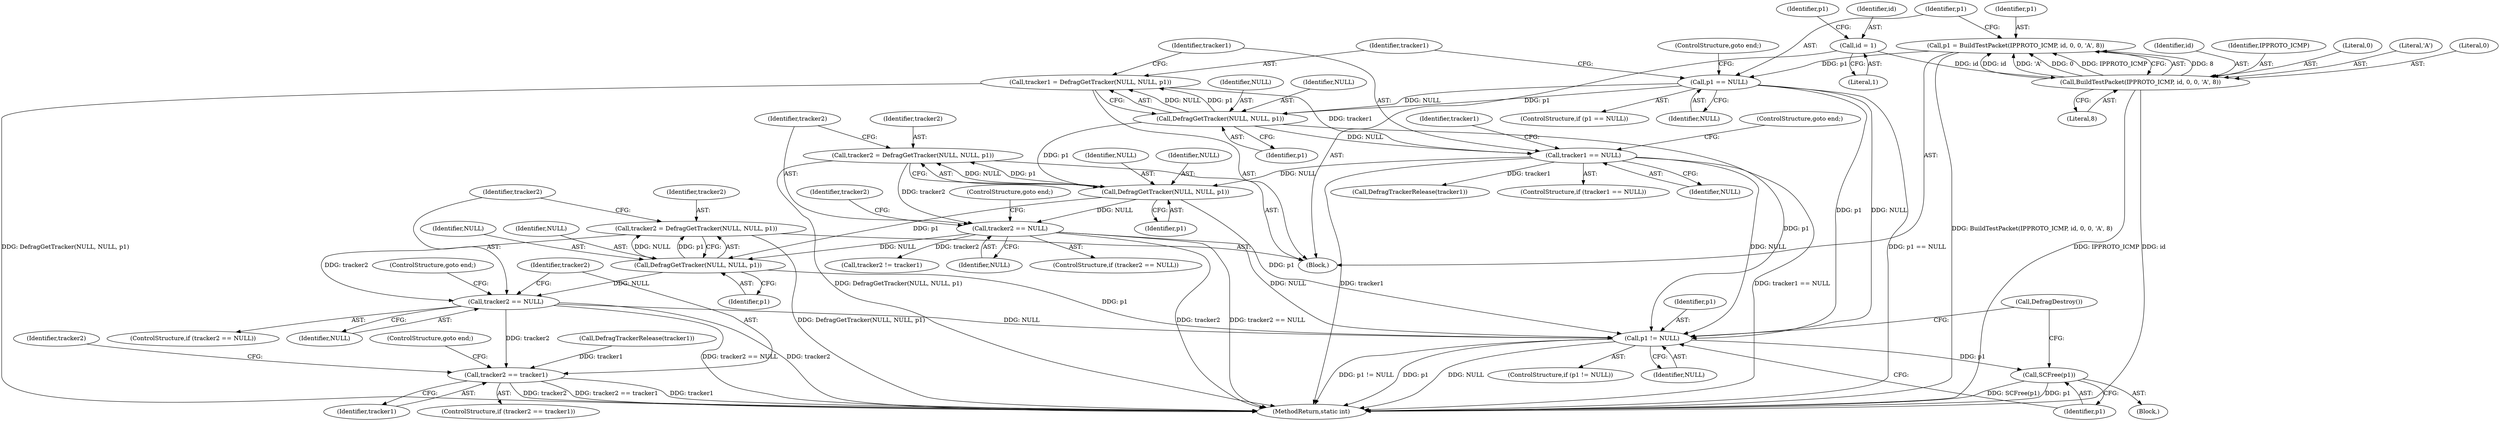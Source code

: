 digraph "0_suricata_4a04f814b15762eb446a5ead4d69d021512df6f8_10@pointer" {
"1000201" [label="(Call,tracker2 == NULL)"];
"1000194" [label="(Call,tracker2 = DefragGetTracker(NULL, NULL, p1))"];
"1000196" [label="(Call,DefragGetTracker(NULL, NULL, p1))"];
"1000176" [label="(Call,tracker2 == NULL)"];
"1000169" [label="(Call,tracker2 = DefragGetTracker(NULL, NULL, p1))"];
"1000171" [label="(Call,DefragGetTracker(NULL, NULL, p1))"];
"1000150" [label="(Call,tracker1 == NULL)"];
"1000143" [label="(Call,tracker1 = DefragGetTracker(NULL, NULL, p1))"];
"1000145" [label="(Call,DefragGetTracker(NULL, NULL, p1))"];
"1000138" [label="(Call,p1 == NULL)"];
"1000128" [label="(Call,p1 = BuildTestPacket(IPPROTO_ICMP, id, 0, 0, 'A', 8))"];
"1000130" [label="(Call,BuildTestPacket(IPPROTO_ICMP, id, 0, 0, 'A', 8))"];
"1000112" [label="(Call,id = 1)"];
"1000207" [label="(Call,tracker2 == tracker1)"];
"1000223" [label="(Call,p1 != NULL)"];
"1000227" [label="(Call,SCFree(p1))"];
"1000175" [label="(ControlStructure,if (tracker2 == NULL))"];
"1000197" [label="(Identifier,NULL)"];
"1000132" [label="(Identifier,id)"];
"1000131" [label="(Identifier,IPPROTO_ICMP)"];
"1000174" [label="(Identifier,p1)"];
"1000226" [label="(Block,)"];
"1000209" [label="(Identifier,tracker1)"];
"1000205" [label="(ControlStructure,goto end;)"];
"1000180" [label="(ControlStructure,goto end;)"];
"1000113" [label="(Identifier,id)"];
"1000194" [label="(Call,tracker2 = DefragGetTracker(NULL, NULL, p1))"];
"1000171" [label="(Call,DefragGetTracker(NULL, NULL, p1))"];
"1000145" [label="(Call,DefragGetTracker(NULL, NULL, p1))"];
"1000143" [label="(Call,tracker1 = DefragGetTracker(NULL, NULL, p1))"];
"1000129" [label="(Identifier,p1)"];
"1000142" [label="(ControlStructure,goto end;)"];
"1000133" [label="(Literal,0)"];
"1000135" [label="(Literal,'A')"];
"1000170" [label="(Identifier,tracker2)"];
"1000154" [label="(ControlStructure,goto end;)"];
"1000206" [label="(ControlStructure,if (tracker2 == tracker1))"];
"1000198" [label="(Identifier,NULL)"];
"1000183" [label="(Identifier,tracker2)"];
"1000114" [label="(Literal,1)"];
"1000201" [label="(Call,tracker2 == NULL)"];
"1000152" [label="(Identifier,NULL)"];
"1000214" [label="(Identifier,tracker2)"];
"1000187" [label="(Call,DefragTrackerRelease(tracker1))"];
"1000200" [label="(ControlStructure,if (tracker2 == NULL))"];
"1000177" [label="(Identifier,tracker2)"];
"1000232" [label="(MethodReturn,static int)"];
"1000202" [label="(Identifier,tracker2)"];
"1000203" [label="(Identifier,NULL)"];
"1000223" [label="(Call,p1 != NULL)"];
"1000172" [label="(Identifier,NULL)"];
"1000147" [label="(Identifier,NULL)"];
"1000106" [label="(Block,)"];
"1000178" [label="(Identifier,NULL)"];
"1000138" [label="(Call,p1 == NULL)"];
"1000128" [label="(Call,p1 = BuildTestPacket(IPPROTO_ICMP, id, 0, 0, 'A', 8))"];
"1000208" [label="(Identifier,tracker2)"];
"1000195" [label="(Identifier,tracker2)"];
"1000169" [label="(Call,tracker2 = DefragGetTracker(NULL, NULL, p1))"];
"1000173" [label="(Identifier,NULL)"];
"1000151" [label="(Identifier,tracker1)"];
"1000140" [label="(Identifier,NULL)"];
"1000139" [label="(Identifier,p1)"];
"1000137" [label="(ControlStructure,if (p1 == NULL))"];
"1000207" [label="(Call,tracker2 == tracker1)"];
"1000199" [label="(Identifier,p1)"];
"1000229" [label="(Call,DefragDestroy())"];
"1000148" [label="(Identifier,p1)"];
"1000211" [label="(ControlStructure,goto end;)"];
"1000117" [label="(Identifier,p1)"];
"1000167" [label="(Call,DefragTrackerRelease(tracker1))"];
"1000228" [label="(Identifier,p1)"];
"1000134" [label="(Literal,0)"];
"1000222" [label="(ControlStructure,if (p1 != NULL))"];
"1000224" [label="(Identifier,p1)"];
"1000112" [label="(Call,id = 1)"];
"1000176" [label="(Call,tracker2 == NULL)"];
"1000227" [label="(Call,SCFree(p1))"];
"1000144" [label="(Identifier,tracker1)"];
"1000150" [label="(Call,tracker1 == NULL)"];
"1000146" [label="(Identifier,NULL)"];
"1000157" [label="(Identifier,tracker1)"];
"1000130" [label="(Call,BuildTestPacket(IPPROTO_ICMP, id, 0, 0, 'A', 8))"];
"1000149" [label="(ControlStructure,if (tracker1 == NULL))"];
"1000225" [label="(Identifier,NULL)"];
"1000196" [label="(Call,DefragGetTracker(NULL, NULL, p1))"];
"1000182" [label="(Call,tracker2 != tracker1)"];
"1000136" [label="(Literal,8)"];
"1000201" -> "1000200"  [label="AST: "];
"1000201" -> "1000203"  [label="CFG: "];
"1000202" -> "1000201"  [label="AST: "];
"1000203" -> "1000201"  [label="AST: "];
"1000205" -> "1000201"  [label="CFG: "];
"1000208" -> "1000201"  [label="CFG: "];
"1000201" -> "1000232"  [label="DDG: tracker2 == NULL"];
"1000201" -> "1000232"  [label="DDG: tracker2"];
"1000194" -> "1000201"  [label="DDG: tracker2"];
"1000196" -> "1000201"  [label="DDG: NULL"];
"1000201" -> "1000207"  [label="DDG: tracker2"];
"1000201" -> "1000223"  [label="DDG: NULL"];
"1000194" -> "1000106"  [label="AST: "];
"1000194" -> "1000196"  [label="CFG: "];
"1000195" -> "1000194"  [label="AST: "];
"1000196" -> "1000194"  [label="AST: "];
"1000202" -> "1000194"  [label="CFG: "];
"1000194" -> "1000232"  [label="DDG: DefragGetTracker(NULL, NULL, p1)"];
"1000196" -> "1000194"  [label="DDG: NULL"];
"1000196" -> "1000194"  [label="DDG: p1"];
"1000196" -> "1000199"  [label="CFG: "];
"1000197" -> "1000196"  [label="AST: "];
"1000198" -> "1000196"  [label="AST: "];
"1000199" -> "1000196"  [label="AST: "];
"1000176" -> "1000196"  [label="DDG: NULL"];
"1000171" -> "1000196"  [label="DDG: p1"];
"1000196" -> "1000223"  [label="DDG: p1"];
"1000176" -> "1000175"  [label="AST: "];
"1000176" -> "1000178"  [label="CFG: "];
"1000177" -> "1000176"  [label="AST: "];
"1000178" -> "1000176"  [label="AST: "];
"1000180" -> "1000176"  [label="CFG: "];
"1000183" -> "1000176"  [label="CFG: "];
"1000176" -> "1000232"  [label="DDG: tracker2 == NULL"];
"1000176" -> "1000232"  [label="DDG: tracker2"];
"1000169" -> "1000176"  [label="DDG: tracker2"];
"1000171" -> "1000176"  [label="DDG: NULL"];
"1000176" -> "1000182"  [label="DDG: tracker2"];
"1000176" -> "1000223"  [label="DDG: NULL"];
"1000169" -> "1000106"  [label="AST: "];
"1000169" -> "1000171"  [label="CFG: "];
"1000170" -> "1000169"  [label="AST: "];
"1000171" -> "1000169"  [label="AST: "];
"1000177" -> "1000169"  [label="CFG: "];
"1000169" -> "1000232"  [label="DDG: DefragGetTracker(NULL, NULL, p1)"];
"1000171" -> "1000169"  [label="DDG: NULL"];
"1000171" -> "1000169"  [label="DDG: p1"];
"1000171" -> "1000174"  [label="CFG: "];
"1000172" -> "1000171"  [label="AST: "];
"1000173" -> "1000171"  [label="AST: "];
"1000174" -> "1000171"  [label="AST: "];
"1000150" -> "1000171"  [label="DDG: NULL"];
"1000145" -> "1000171"  [label="DDG: p1"];
"1000171" -> "1000223"  [label="DDG: p1"];
"1000150" -> "1000149"  [label="AST: "];
"1000150" -> "1000152"  [label="CFG: "];
"1000151" -> "1000150"  [label="AST: "];
"1000152" -> "1000150"  [label="AST: "];
"1000154" -> "1000150"  [label="CFG: "];
"1000157" -> "1000150"  [label="CFG: "];
"1000150" -> "1000232"  [label="DDG: tracker1"];
"1000150" -> "1000232"  [label="DDG: tracker1 == NULL"];
"1000143" -> "1000150"  [label="DDG: tracker1"];
"1000145" -> "1000150"  [label="DDG: NULL"];
"1000150" -> "1000167"  [label="DDG: tracker1"];
"1000150" -> "1000223"  [label="DDG: NULL"];
"1000143" -> "1000106"  [label="AST: "];
"1000143" -> "1000145"  [label="CFG: "];
"1000144" -> "1000143"  [label="AST: "];
"1000145" -> "1000143"  [label="AST: "];
"1000151" -> "1000143"  [label="CFG: "];
"1000143" -> "1000232"  [label="DDG: DefragGetTracker(NULL, NULL, p1)"];
"1000145" -> "1000143"  [label="DDG: NULL"];
"1000145" -> "1000143"  [label="DDG: p1"];
"1000145" -> "1000148"  [label="CFG: "];
"1000146" -> "1000145"  [label="AST: "];
"1000147" -> "1000145"  [label="AST: "];
"1000148" -> "1000145"  [label="AST: "];
"1000138" -> "1000145"  [label="DDG: NULL"];
"1000138" -> "1000145"  [label="DDG: p1"];
"1000145" -> "1000223"  [label="DDG: p1"];
"1000138" -> "1000137"  [label="AST: "];
"1000138" -> "1000140"  [label="CFG: "];
"1000139" -> "1000138"  [label="AST: "];
"1000140" -> "1000138"  [label="AST: "];
"1000142" -> "1000138"  [label="CFG: "];
"1000144" -> "1000138"  [label="CFG: "];
"1000138" -> "1000232"  [label="DDG: p1 == NULL"];
"1000128" -> "1000138"  [label="DDG: p1"];
"1000138" -> "1000223"  [label="DDG: p1"];
"1000138" -> "1000223"  [label="DDG: NULL"];
"1000128" -> "1000106"  [label="AST: "];
"1000128" -> "1000130"  [label="CFG: "];
"1000129" -> "1000128"  [label="AST: "];
"1000130" -> "1000128"  [label="AST: "];
"1000139" -> "1000128"  [label="CFG: "];
"1000128" -> "1000232"  [label="DDG: BuildTestPacket(IPPROTO_ICMP, id, 0, 0, 'A', 8)"];
"1000130" -> "1000128"  [label="DDG: 8"];
"1000130" -> "1000128"  [label="DDG: id"];
"1000130" -> "1000128"  [label="DDG: 'A'"];
"1000130" -> "1000128"  [label="DDG: 0"];
"1000130" -> "1000128"  [label="DDG: IPPROTO_ICMP"];
"1000130" -> "1000136"  [label="CFG: "];
"1000131" -> "1000130"  [label="AST: "];
"1000132" -> "1000130"  [label="AST: "];
"1000133" -> "1000130"  [label="AST: "];
"1000134" -> "1000130"  [label="AST: "];
"1000135" -> "1000130"  [label="AST: "];
"1000136" -> "1000130"  [label="AST: "];
"1000130" -> "1000232"  [label="DDG: id"];
"1000130" -> "1000232"  [label="DDG: IPPROTO_ICMP"];
"1000112" -> "1000130"  [label="DDG: id"];
"1000112" -> "1000106"  [label="AST: "];
"1000112" -> "1000114"  [label="CFG: "];
"1000113" -> "1000112"  [label="AST: "];
"1000114" -> "1000112"  [label="AST: "];
"1000117" -> "1000112"  [label="CFG: "];
"1000207" -> "1000206"  [label="AST: "];
"1000207" -> "1000209"  [label="CFG: "];
"1000208" -> "1000207"  [label="AST: "];
"1000209" -> "1000207"  [label="AST: "];
"1000211" -> "1000207"  [label="CFG: "];
"1000214" -> "1000207"  [label="CFG: "];
"1000207" -> "1000232"  [label="DDG: tracker1"];
"1000207" -> "1000232"  [label="DDG: tracker2"];
"1000207" -> "1000232"  [label="DDG: tracker2 == tracker1"];
"1000187" -> "1000207"  [label="DDG: tracker1"];
"1000223" -> "1000222"  [label="AST: "];
"1000223" -> "1000225"  [label="CFG: "];
"1000224" -> "1000223"  [label="AST: "];
"1000225" -> "1000223"  [label="AST: "];
"1000228" -> "1000223"  [label="CFG: "];
"1000229" -> "1000223"  [label="CFG: "];
"1000223" -> "1000232"  [label="DDG: NULL"];
"1000223" -> "1000232"  [label="DDG: p1 != NULL"];
"1000223" -> "1000232"  [label="DDG: p1"];
"1000223" -> "1000227"  [label="DDG: p1"];
"1000227" -> "1000226"  [label="AST: "];
"1000227" -> "1000228"  [label="CFG: "];
"1000228" -> "1000227"  [label="AST: "];
"1000229" -> "1000227"  [label="CFG: "];
"1000227" -> "1000232"  [label="DDG: SCFree(p1)"];
"1000227" -> "1000232"  [label="DDG: p1"];
}
